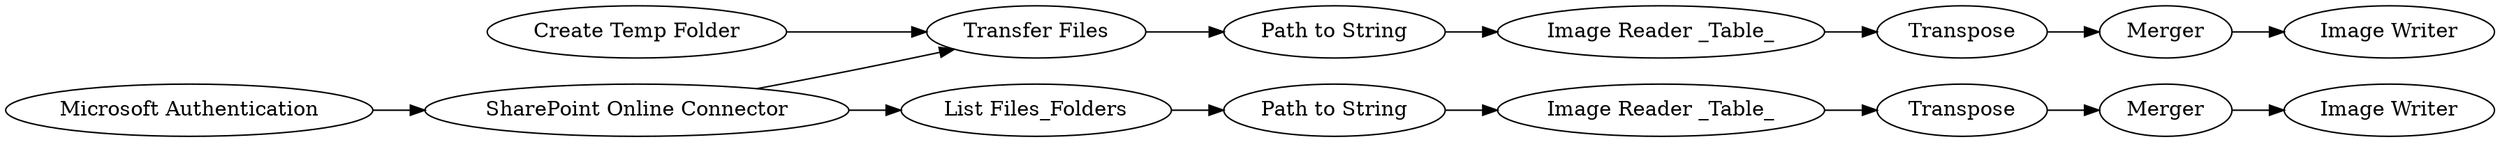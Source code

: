 digraph {
	339 -> 345
	356 -> 357
	350 -> 351
	337 -> 339
	353 -> 355
	349 -> 350
	360 -> 356
	358 -> 359
	335 -> 355
	336 -> 335
	357 -> 358
	345 -> 349
	335 -> 337
	355 -> 360
	351 [label="Image Writer"]
	339 [label="Path to String"]
	357 [label=Transpose]
	350 [label=Merger]
	335 [label="SharePoint Online Connector"]
	355 [label="Transfer Files"]
	358 [label=Merger]
	337 [label="List Files_Folders"]
	356 [label="Image Reader _Table_"]
	360 [label="Path to String"]
	336 [label="Microsoft Authentication"]
	345 [label="Image Reader _Table_"]
	349 [label=Transpose]
	359 [label="Image Writer"]
	353 [label="Create Temp Folder"]
	rankdir=LR
}
